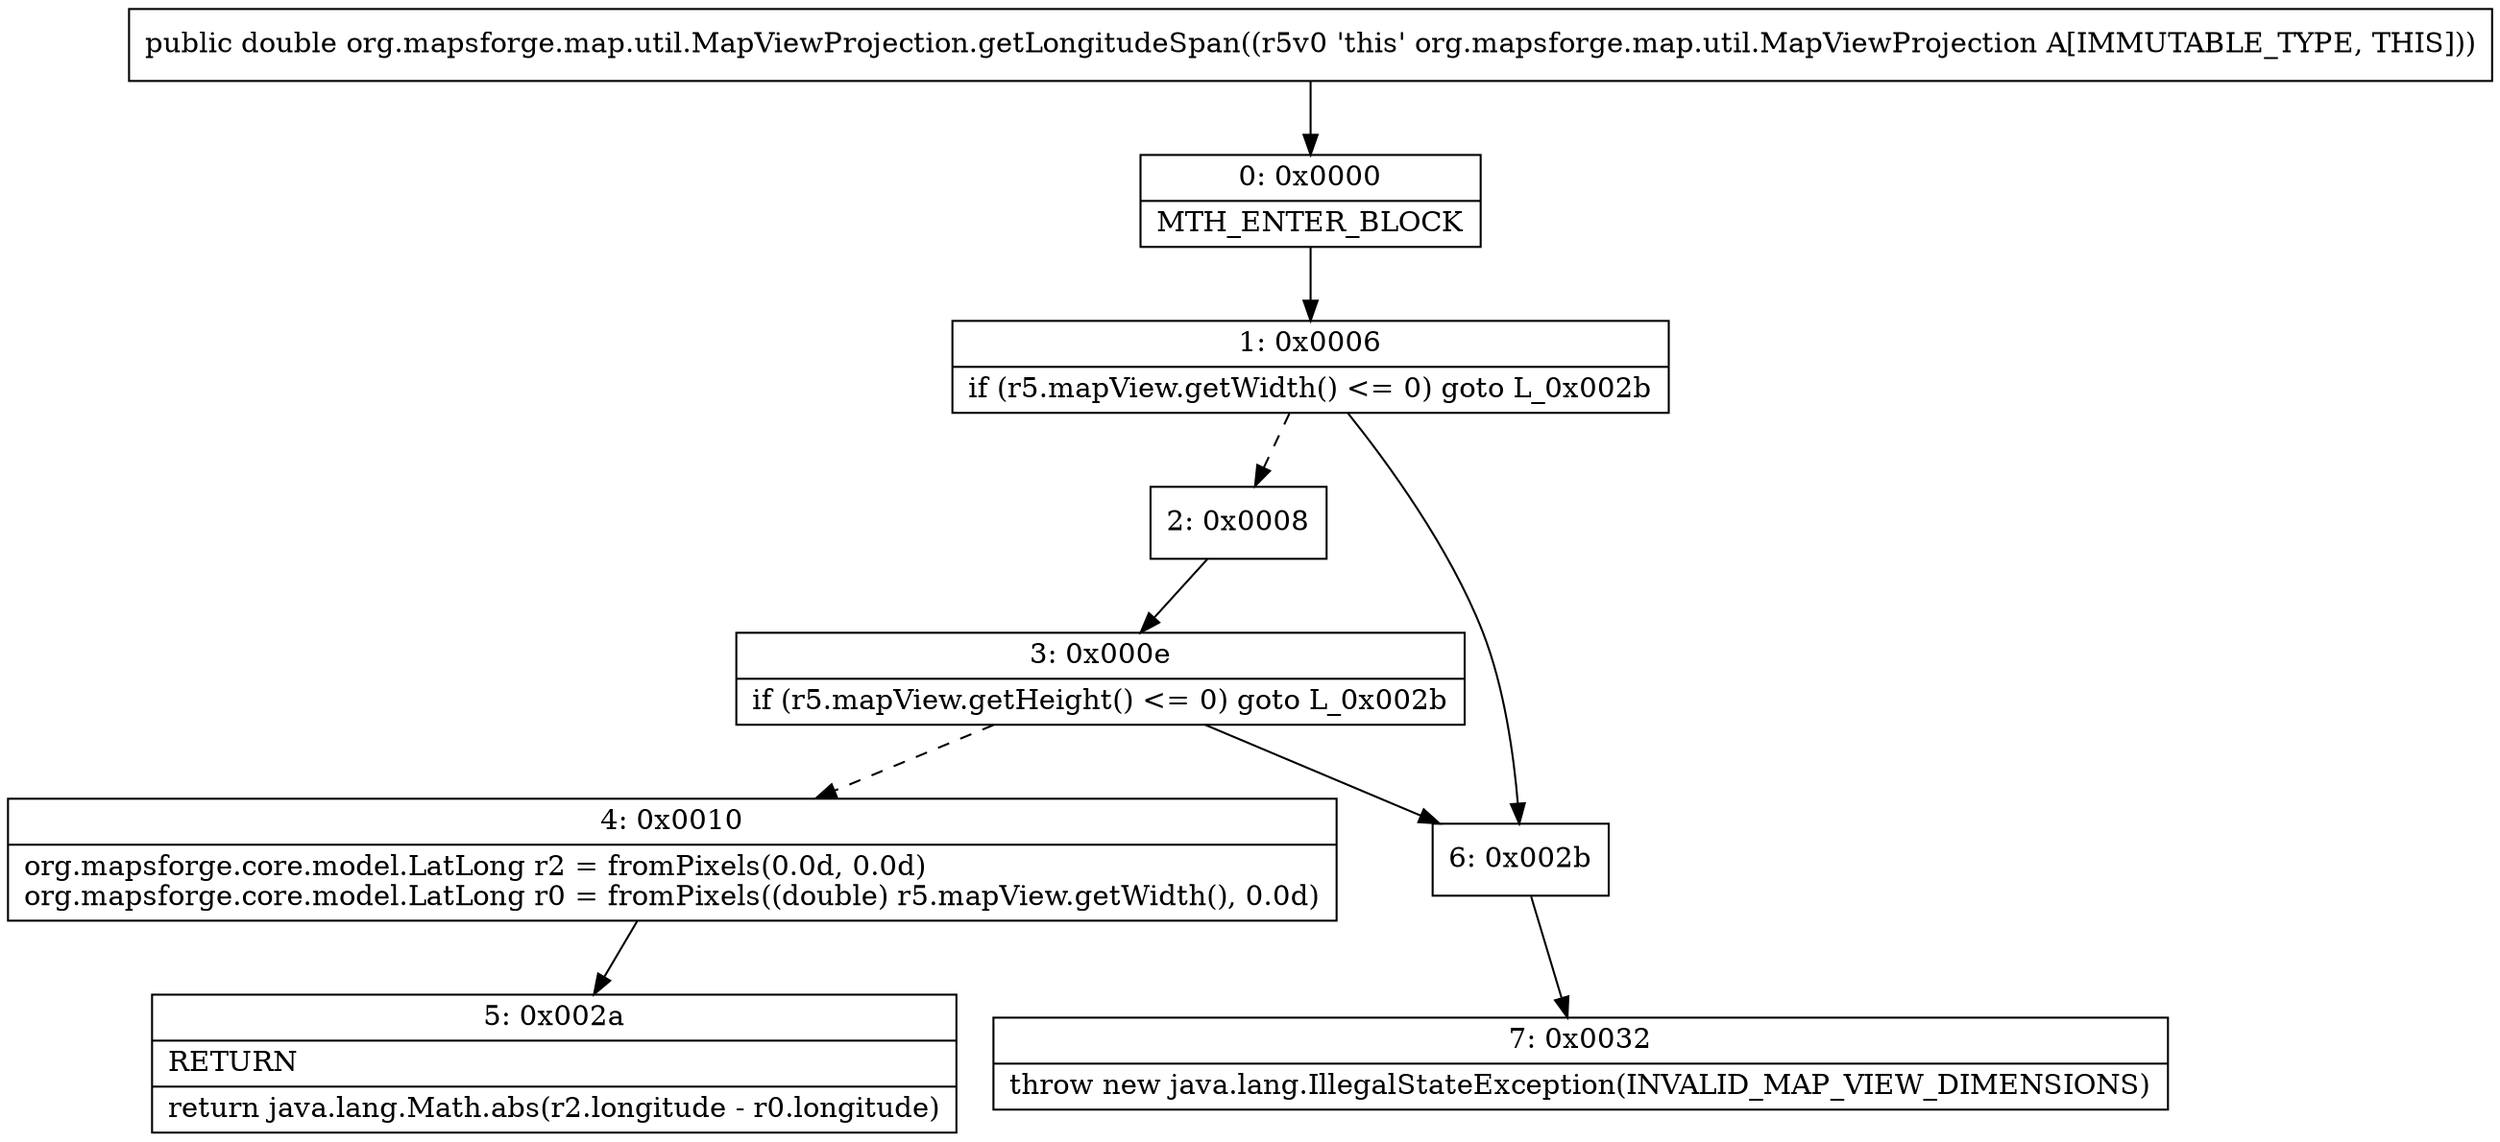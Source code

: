 digraph "CFG fororg.mapsforge.map.util.MapViewProjection.getLongitudeSpan()D" {
Node_0 [shape=record,label="{0\:\ 0x0000|MTH_ENTER_BLOCK\l}"];
Node_1 [shape=record,label="{1\:\ 0x0006|if (r5.mapView.getWidth() \<= 0) goto L_0x002b\l}"];
Node_2 [shape=record,label="{2\:\ 0x0008}"];
Node_3 [shape=record,label="{3\:\ 0x000e|if (r5.mapView.getHeight() \<= 0) goto L_0x002b\l}"];
Node_4 [shape=record,label="{4\:\ 0x0010|org.mapsforge.core.model.LatLong r2 = fromPixels(0.0d, 0.0d)\lorg.mapsforge.core.model.LatLong r0 = fromPixels((double) r5.mapView.getWidth(), 0.0d)\l}"];
Node_5 [shape=record,label="{5\:\ 0x002a|RETURN\l|return java.lang.Math.abs(r2.longitude \- r0.longitude)\l}"];
Node_6 [shape=record,label="{6\:\ 0x002b}"];
Node_7 [shape=record,label="{7\:\ 0x0032|throw new java.lang.IllegalStateException(INVALID_MAP_VIEW_DIMENSIONS)\l}"];
MethodNode[shape=record,label="{public double org.mapsforge.map.util.MapViewProjection.getLongitudeSpan((r5v0 'this' org.mapsforge.map.util.MapViewProjection A[IMMUTABLE_TYPE, THIS])) }"];
MethodNode -> Node_0;
Node_0 -> Node_1;
Node_1 -> Node_2[style=dashed];
Node_1 -> Node_6;
Node_2 -> Node_3;
Node_3 -> Node_4[style=dashed];
Node_3 -> Node_6;
Node_4 -> Node_5;
Node_6 -> Node_7;
}

